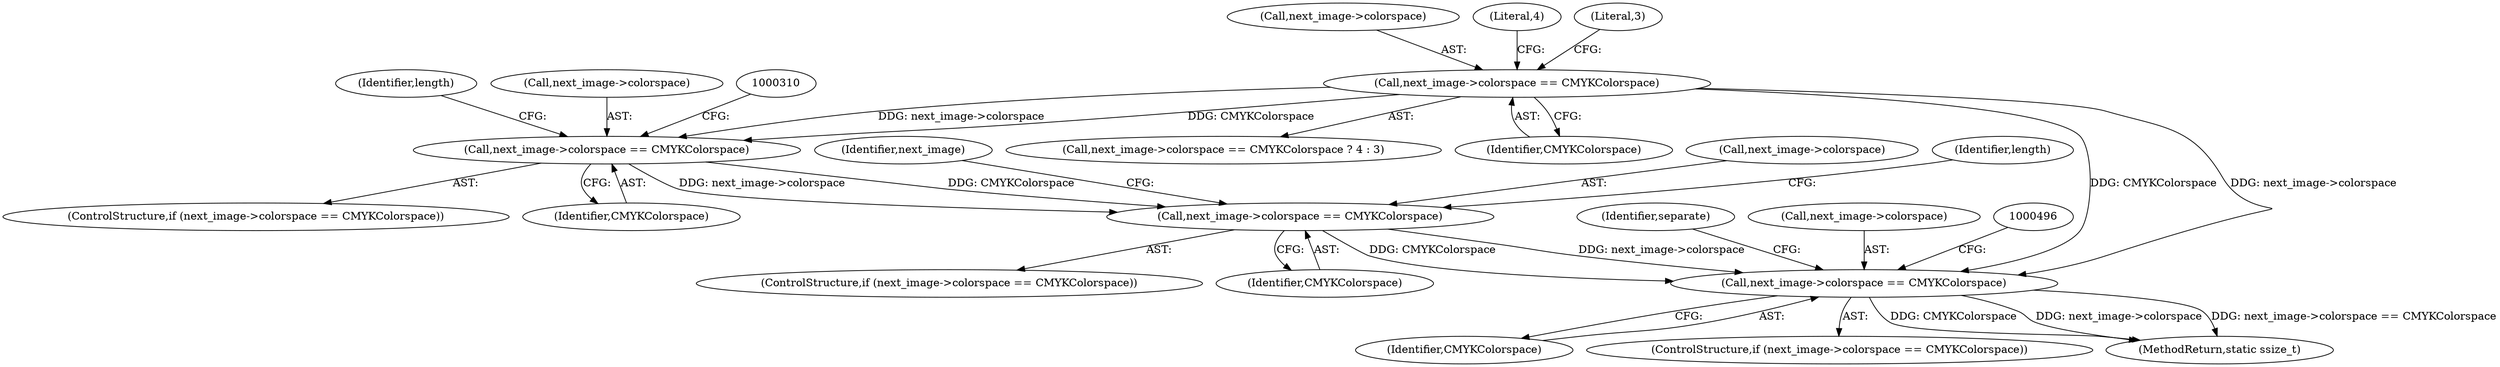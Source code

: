 digraph "0_ImageMagick_37a1710e2dab6ed91128ea648d654a22fbe2a6af@pointer" {
"1000408" [label="(Call,next_image->colorspace == CMYKColorspace)"];
"1000304" [label="(Call,next_image->colorspace == CMYKColorspace)"];
"1000175" [label="(Call,next_image->colorspace == CMYKColorspace)"];
"1000490" [label="(Call,next_image->colorspace == CMYKColorspace)"];
"1000176" [label="(Call,next_image->colorspace)"];
"1000174" [label="(Call,next_image->colorspace == CMYKColorspace ? 4 : 3)"];
"1000494" [label="(Identifier,CMYKColorspace)"];
"1000179" [label="(Identifier,CMYKColorspace)"];
"1000415" [label="(Identifier,length)"];
"1000180" [label="(Literal,4)"];
"1000448" [label="(Identifier,next_image)"];
"1000303" [label="(ControlStructure,if (next_image->colorspace == CMYKColorspace))"];
"1000407" [label="(ControlStructure,if (next_image->colorspace == CMYKColorspace))"];
"1000502" [label="(Identifier,separate)"];
"1000408" [label="(Call,next_image->colorspace == CMYKColorspace)"];
"1000489" [label="(ControlStructure,if (next_image->colorspace == CMYKColorspace))"];
"1000491" [label="(Call,next_image->colorspace)"];
"1000315" [label="(Identifier,length)"];
"1000181" [label="(Literal,3)"];
"1000584" [label="(MethodReturn,static ssize_t)"];
"1000304" [label="(Call,next_image->colorspace == CMYKColorspace)"];
"1000490" [label="(Call,next_image->colorspace == CMYKColorspace)"];
"1000412" [label="(Identifier,CMYKColorspace)"];
"1000308" [label="(Identifier,CMYKColorspace)"];
"1000305" [label="(Call,next_image->colorspace)"];
"1000409" [label="(Call,next_image->colorspace)"];
"1000175" [label="(Call,next_image->colorspace == CMYKColorspace)"];
"1000408" -> "1000407"  [label="AST: "];
"1000408" -> "1000412"  [label="CFG: "];
"1000409" -> "1000408"  [label="AST: "];
"1000412" -> "1000408"  [label="AST: "];
"1000415" -> "1000408"  [label="CFG: "];
"1000448" -> "1000408"  [label="CFG: "];
"1000304" -> "1000408"  [label="DDG: next_image->colorspace"];
"1000304" -> "1000408"  [label="DDG: CMYKColorspace"];
"1000408" -> "1000490"  [label="DDG: next_image->colorspace"];
"1000408" -> "1000490"  [label="DDG: CMYKColorspace"];
"1000304" -> "1000303"  [label="AST: "];
"1000304" -> "1000308"  [label="CFG: "];
"1000305" -> "1000304"  [label="AST: "];
"1000308" -> "1000304"  [label="AST: "];
"1000310" -> "1000304"  [label="CFG: "];
"1000315" -> "1000304"  [label="CFG: "];
"1000175" -> "1000304"  [label="DDG: next_image->colorspace"];
"1000175" -> "1000304"  [label="DDG: CMYKColorspace"];
"1000175" -> "1000174"  [label="AST: "];
"1000175" -> "1000179"  [label="CFG: "];
"1000176" -> "1000175"  [label="AST: "];
"1000179" -> "1000175"  [label="AST: "];
"1000180" -> "1000175"  [label="CFG: "];
"1000181" -> "1000175"  [label="CFG: "];
"1000175" -> "1000490"  [label="DDG: next_image->colorspace"];
"1000175" -> "1000490"  [label="DDG: CMYKColorspace"];
"1000490" -> "1000489"  [label="AST: "];
"1000490" -> "1000494"  [label="CFG: "];
"1000491" -> "1000490"  [label="AST: "];
"1000494" -> "1000490"  [label="AST: "];
"1000496" -> "1000490"  [label="CFG: "];
"1000502" -> "1000490"  [label="CFG: "];
"1000490" -> "1000584"  [label="DDG: CMYKColorspace"];
"1000490" -> "1000584"  [label="DDG: next_image->colorspace"];
"1000490" -> "1000584"  [label="DDG: next_image->colorspace == CMYKColorspace"];
}
